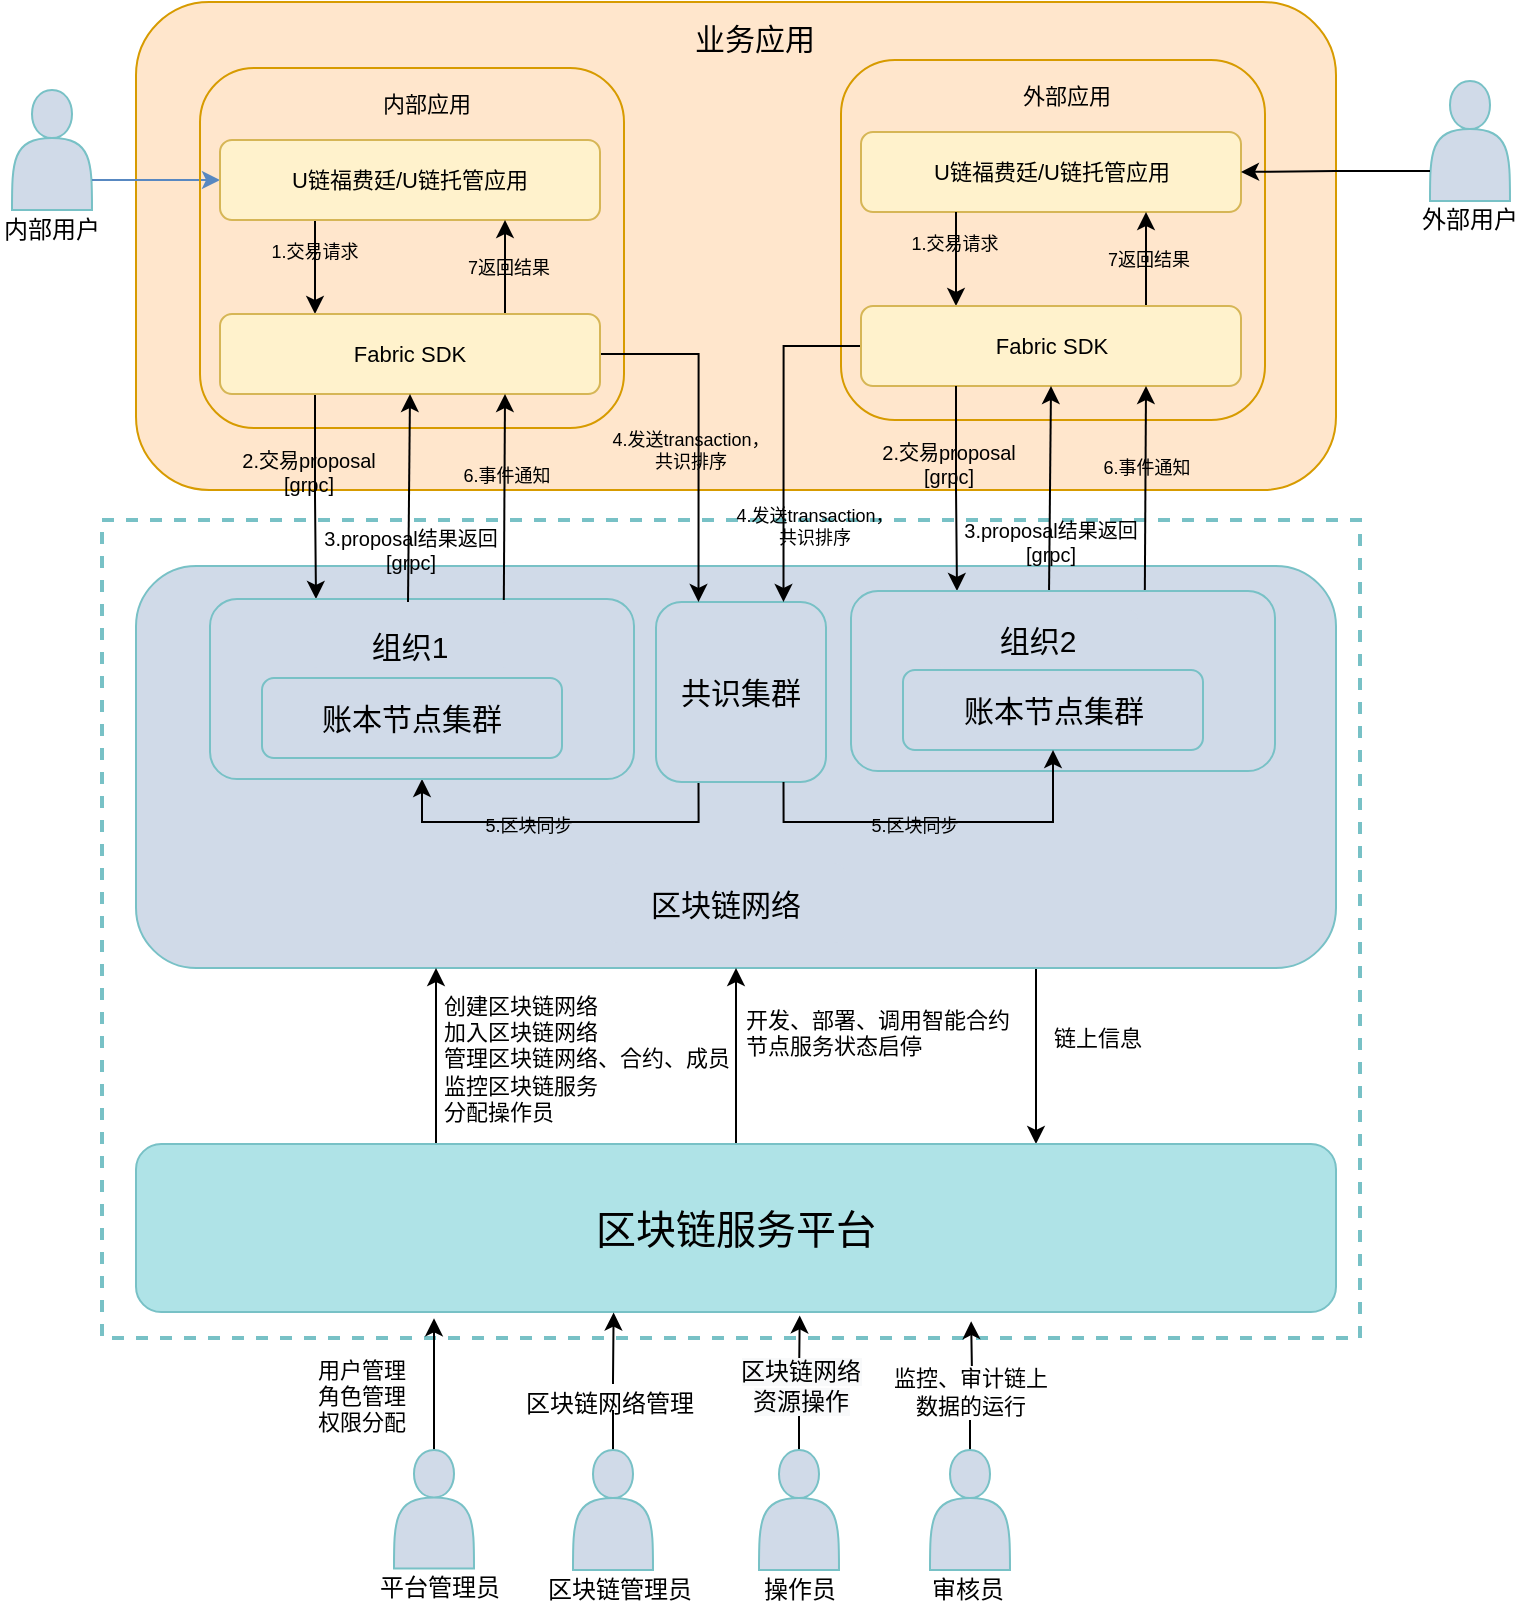 <mxfile pages="1" version="11.2.4" type="github"><diagram id="Vro3wIGTHkWK_5EGDXlt" name="Page-1"><mxGraphModel dx="1351" dy="836" grid="0" gridSize="10" guides="1" tooltips="1" connect="1" arrows="1" fold="1" page="1" pageScale="1" pageWidth="2339" pageHeight="3300" math="0" shadow="0"><root><mxCell id="0"/><mxCell id="1" parent="0"/><mxCell id="tJO_dVrajxQCJKcSjhq9-28" value="" style="rounded=0;whiteSpace=wrap;html=1;fillColor=#ffffff;fontSize=11;strokeWidth=2;strokeColor=#78C1C6;dashed=1;" vertex="1" parent="1"><mxGeometry x="183" y="622" width="629" height="409" as="geometry"/></mxCell><mxCell id="VxAl2y5SMC4hyknjsmzJ-8" value="" style="rounded=1;whiteSpace=wrap;html=1;strokeColor=#d79b00;fillColor=#ffe6cc;fontSize=12;align=center;" parent="1" vertex="1"><mxGeometry x="200" y="363" width="600" height="244" as="geometry"/></mxCell><mxCell id="tJO_dVrajxQCJKcSjhq9-3" style="edgeStyle=orthogonalEdgeStyle;rounded=0;orthogonalLoop=1;jettySize=auto;html=1;exitX=0.75;exitY=1;exitDx=0;exitDy=0;entryX=0.75;entryY=0;entryDx=0;entryDy=0;" edge="1" parent="1" source="VxAl2y5SMC4hyknjsmzJ-52" target="VxAl2y5SMC4hyknjsmzJ-53"><mxGeometry relative="1" as="geometry"/></mxCell><mxCell id="VxAl2y5SMC4hyknjsmzJ-52" value="" style="rounded=1;whiteSpace=wrap;html=1;strokeColor=#78C1C6;fillColor=#D0DAE8;fontSize=11;align=center;" parent="1" vertex="1"><mxGeometry x="200" y="645" width="600" height="201" as="geometry"/></mxCell><mxCell id="pRwLWyqp8q-rQFT1WpuC-86" style="edgeStyle=orthogonalEdgeStyle;rounded=0;orthogonalLoop=1;jettySize=auto;html=1;exitX=0.25;exitY=1;exitDx=0;exitDy=0;entryX=0.5;entryY=1;entryDx=0;entryDy=0;fontSize=9;" parent="1" source="VxAl2y5SMC4hyknjsmzJ-22" target="VxAl2y5SMC4hyknjsmzJ-17" edge="1"><mxGeometry relative="1" as="geometry"/></mxCell><mxCell id="pRwLWyqp8q-rQFT1WpuC-87" value="5.区块同步" style="text;html=1;resizable=0;points=[];align=center;verticalAlign=middle;labelBackgroundColor=none;fontSize=9;" parent="pRwLWyqp8q-rQFT1WpuC-86" vertex="1" connectable="0"><mxGeometry x="0.173" y="2" relative="1" as="geometry"><mxPoint as="offset"/></mxGeometry></mxCell><mxCell id="pRwLWyqp8q-rQFT1WpuC-109" style="edgeStyle=orthogonalEdgeStyle;rounded=0;orthogonalLoop=1;jettySize=auto;html=1;exitX=0.75;exitY=1;exitDx=0;exitDy=0;entryX=0.5;entryY=1;entryDx=0;entryDy=0;fontSize=9;" parent="1" source="VxAl2y5SMC4hyknjsmzJ-86" target="pRwLWyqp8q-rQFT1WpuC-106" edge="1"><mxGeometry relative="1" as="geometry"/></mxCell><mxCell id="pRwLWyqp8q-rQFT1WpuC-110" value="5.区块同步" style="text;html=1;resizable=0;points=[];align=center;verticalAlign=middle;labelBackgroundColor=none;fontSize=9;" parent="pRwLWyqp8q-rQFT1WpuC-109" vertex="1" connectable="0"><mxGeometry x="-0.114" y="-2" relative="1" as="geometry"><mxPoint as="offset"/></mxGeometry></mxCell><mxCell id="VxAl2y5SMC4hyknjsmzJ-22" value="共识集群" style="rounded=1;whiteSpace=wrap;html=1;strokeColor=#78C1C6;fillColor=#D0DAE8;fontSize=15;align=center;" parent="1" vertex="1"><mxGeometry x="460" y="663" width="85" height="90" as="geometry"/></mxCell><mxCell id="pRwLWyqp8q-rQFT1WpuC-113" style="edgeStyle=orthogonalEdgeStyle;rounded=0;orthogonalLoop=1;jettySize=auto;html=1;exitX=0.5;exitY=0;exitDx=0;exitDy=0;entryX=0.5;entryY=1;entryDx=0;entryDy=0;fontSize=9;" parent="1" source="VxAl2y5SMC4hyknjsmzJ-53" target="VxAl2y5SMC4hyknjsmzJ-52" edge="1"><mxGeometry relative="1" as="geometry"/></mxCell><mxCell id="tJO_dVrajxQCJKcSjhq9-1" style="edgeStyle=orthogonalEdgeStyle;rounded=0;orthogonalLoop=1;jettySize=auto;html=1;exitX=0.25;exitY=0;exitDx=0;exitDy=0;entryX=0.25;entryY=1;entryDx=0;entryDy=0;" edge="1" parent="1" source="VxAl2y5SMC4hyknjsmzJ-53" target="VxAl2y5SMC4hyknjsmzJ-52"><mxGeometry relative="1" as="geometry"/></mxCell><mxCell id="VxAl2y5SMC4hyknjsmzJ-53" value="区块链服务平台" style="rounded=1;whiteSpace=wrap;html=1;strokeColor=#78C1C6;fillColor=#AFE3E7;fontSize=20;align=center;" parent="1" vertex="1"><mxGeometry x="200" y="934" width="600" height="84" as="geometry"/></mxCell><mxCell id="VxAl2y5SMC4hyknjsmzJ-55" value="区块链网络" style="rounded=1;whiteSpace=wrap;html=1;strokeColor=none;fillColor=#D0DAE8;fontSize=15;align=center;" parent="1" vertex="1"><mxGeometry x="435" y="793.5" width="120" height="40" as="geometry"/></mxCell><mxCell id="VxAl2y5SMC4hyknjsmzJ-69" value="" style="group" parent="1" vertex="1" connectable="0"><mxGeometry x="132" y="407" width="60" height="80" as="geometry"/></mxCell><mxCell id="VxAl2y5SMC4hyknjsmzJ-4" value="" style="shape=actor;whiteSpace=wrap;html=1;rounded=1;strokeColor=#78C1C6;fillColor=#D0DAE8;fontSize=20;align=center;" parent="VxAl2y5SMC4hyknjsmzJ-69" vertex="1"><mxGeometry x="6" width="40" height="60" as="geometry"/></mxCell><mxCell id="VxAl2y5SMC4hyknjsmzJ-7" value="内部用户" style="text;html=1;resizable=0;points=[];autosize=1;align=left;verticalAlign=top;spacingTop=-4;fontSize=12;" parent="VxAl2y5SMC4hyknjsmzJ-69" vertex="1"><mxGeometry y="60" width="60" height="20" as="geometry"/></mxCell><mxCell id="VxAl2y5SMC4hyknjsmzJ-70" value="" style="group" parent="1" vertex="1" connectable="0"><mxGeometry x="841" y="401.5" width="60" height="80" as="geometry"/></mxCell><mxCell id="VxAl2y5SMC4hyknjsmzJ-71" value="" style="shape=actor;whiteSpace=wrap;html=1;rounded=1;strokeColor=#78C1C6;fillColor=#D0DAE8;fontSize=20;align=center;" parent="VxAl2y5SMC4hyknjsmzJ-70" vertex="1"><mxGeometry x="6" y="1" width="40" height="60" as="geometry"/></mxCell><mxCell id="VxAl2y5SMC4hyknjsmzJ-72" value="外部用户" style="text;html=1;resizable=0;points=[];autosize=1;align=left;verticalAlign=top;spacingTop=-4;fontSize=12;" parent="VxAl2y5SMC4hyknjsmzJ-70" vertex="1"><mxGeometry y="60" width="60" height="20" as="geometry"/></mxCell><mxCell id="VxAl2y5SMC4hyknjsmzJ-73" style="edgeStyle=orthogonalEdgeStyle;rounded=0;orthogonalLoop=1;jettySize=auto;html=1;exitX=1;exitY=0.75;exitDx=0;exitDy=0;entryX=0;entryY=0.5;entryDx=0;entryDy=0;strokeColor=#5888C1;fontSize=11;" parent="1" source="VxAl2y5SMC4hyknjsmzJ-4" target="VxAl2y5SMC4hyknjsmzJ-13" edge="1"><mxGeometry relative="1" as="geometry"><mxPoint x="211.706" y="452.706" as="targetPoint"/></mxGeometry></mxCell><mxCell id="VxAl2y5SMC4hyknjsmzJ-105" value="用户管理&lt;br&gt;角色管理&lt;br&gt;权限分配" style="text;html=1;fontSize=11;" parent="1" vertex="1"><mxGeometry x="289" y="1034" width="54" height="53" as="geometry"/></mxCell><mxCell id="VxAl2y5SMC4hyknjsmzJ-108" value="创建区块链网络&lt;br&gt;加入区块链网络&lt;br&gt;管理区块链网络、合约、成员&lt;br&gt;监控区块链服务&lt;br&gt;分配操作员" style="text;html=1;fontSize=11;" parent="1" vertex="1"><mxGeometry x="351.5" y="851.5" width="161" height="63" as="geometry"/></mxCell><mxCell id="VxAl2y5SMC4hyknjsmzJ-110" value="开发、部署、调用智能合约&lt;br&gt;节点服务状态启停" style="text;html=1;fontSize=11;" parent="1" vertex="1"><mxGeometry x="502.5" y="858.5" width="149" height="40" as="geometry"/></mxCell><mxCell id="VxAl2y5SMC4hyknjsmzJ-9" value="业务应用" style="rounded=1;whiteSpace=wrap;html=1;strokeColor=none;fillColor=none;fontSize=15;align=center;" parent="1" vertex="1"><mxGeometry x="459.58" y="366" width="98.8" height="30" as="geometry"/></mxCell><mxCell id="VxAl2y5SMC4hyknjsmzJ-61" value="" style="group;strokeColor=#D79B00;rounded=1;fillColor=none;" parent="1" vertex="1" connectable="0"><mxGeometry x="232" y="396" width="212" height="180" as="geometry"/></mxCell><mxCell id="pRwLWyqp8q-rQFT1WpuC-70" style="edgeStyle=orthogonalEdgeStyle;rounded=0;orthogonalLoop=1;jettySize=auto;html=1;exitX=0.25;exitY=1;exitDx=0;exitDy=0;entryX=0.25;entryY=0;entryDx=0;entryDy=0;fontSize=9;" parent="1" source="VxAl2y5SMC4hyknjsmzJ-13" target="pRwLWyqp8q-rQFT1WpuC-4" edge="1"><mxGeometry relative="1" as="geometry"/></mxCell><mxCell id="pRwLWyqp8q-rQFT1WpuC-77" value="1.交易请求" style="text;html=1;resizable=0;points=[];align=center;verticalAlign=middle;labelBackgroundColor=none;fontSize=9;" parent="pRwLWyqp8q-rQFT1WpuC-70" vertex="1" connectable="0"><mxGeometry x="-0.319" y="-1" relative="1" as="geometry"><mxPoint as="offset"/></mxGeometry></mxCell><mxCell id="VxAl2y5SMC4hyknjsmzJ-13" value="U链福费廷/U链托管应用" style="rounded=1;whiteSpace=wrap;html=1;strokeColor=#d6b656;fillColor=#fff2cc;fontSize=11;align=center;" parent="1" vertex="1"><mxGeometry x="242" y="432" width="190" height="40" as="geometry"/></mxCell><mxCell id="VxAl2y5SMC4hyknjsmzJ-58" value="内部应用" style="rounded=1;whiteSpace=wrap;html=1;strokeColor=none;fillColor=none;fontSize=11;align=center;arcSize=50;" parent="1" vertex="1"><mxGeometry x="309.564" y="404.5" width="71.136" height="18.621" as="geometry"/></mxCell><mxCell id="pRwLWyqp8q-rQFT1WpuC-71" style="edgeStyle=orthogonalEdgeStyle;rounded=0;orthogonalLoop=1;jettySize=auto;html=1;exitX=0.75;exitY=0;exitDx=0;exitDy=0;entryX=0.75;entryY=1;entryDx=0;entryDy=0;fontSize=9;" parent="1" source="pRwLWyqp8q-rQFT1WpuC-4" target="VxAl2y5SMC4hyknjsmzJ-13" edge="1"><mxGeometry relative="1" as="geometry"/></mxCell><mxCell id="pRwLWyqp8q-rQFT1WpuC-78" value="7返回结果" style="text;html=1;resizable=0;points=[];align=center;verticalAlign=middle;labelBackgroundColor=none;fontSize=9;" parent="pRwLWyqp8q-rQFT1WpuC-71" vertex="1" connectable="0"><mxGeometry x="-0.021" y="-1" relative="1" as="geometry"><mxPoint as="offset"/></mxGeometry></mxCell><mxCell id="pRwLWyqp8q-rQFT1WpuC-73" style="edgeStyle=orthogonalEdgeStyle;rounded=0;orthogonalLoop=1;jettySize=auto;html=1;exitX=0.25;exitY=1;exitDx=0;exitDy=0;entryX=0.25;entryY=0;entryDx=0;entryDy=0;fontSize=9;" parent="1" source="pRwLWyqp8q-rQFT1WpuC-4" target="VxAl2y5SMC4hyknjsmzJ-17" edge="1"><mxGeometry relative="1" as="geometry"/></mxCell><mxCell id="pRwLWyqp8q-rQFT1WpuC-79" value="&lt;span style=&quot;font-size: 10px;&quot;&gt;2.交易proposal&lt;/span&gt;&lt;br style=&quot;font-size: 10px&quot;&gt;&lt;span style=&quot;font-size: 10px;&quot;&gt;[grpc]&lt;/span&gt;" style="text;html=1;resizable=0;points=[];align=center;verticalAlign=middle;labelBackgroundColor=none;fontSize=9;" parent="pRwLWyqp8q-rQFT1WpuC-73" vertex="1" connectable="0"><mxGeometry x="-0.255" y="-4" relative="1" as="geometry"><mxPoint as="offset"/></mxGeometry></mxCell><mxCell id="pRwLWyqp8q-rQFT1WpuC-84" style="edgeStyle=orthogonalEdgeStyle;rounded=0;orthogonalLoop=1;jettySize=auto;html=1;exitX=1;exitY=0.5;exitDx=0;exitDy=0;entryX=0.25;entryY=0;entryDx=0;entryDy=0;fontSize=9;" parent="1" source="pRwLWyqp8q-rQFT1WpuC-4" target="VxAl2y5SMC4hyknjsmzJ-22" edge="1"><mxGeometry relative="1" as="geometry"/></mxCell><mxCell id="pRwLWyqp8q-rQFT1WpuC-85" value="4.发送transaction，&lt;br&gt;共识排序" style="text;html=1;resizable=0;points=[];align=center;verticalAlign=middle;labelBackgroundColor=none;fontSize=9;" parent="pRwLWyqp8q-rQFT1WpuC-84" vertex="1" connectable="0"><mxGeometry x="0.122" relative="1" as="geometry"><mxPoint x="-5" as="offset"/></mxGeometry></mxCell><mxCell id="pRwLWyqp8q-rQFT1WpuC-4" value="Fabric SDK" style="rounded=1;whiteSpace=wrap;html=1;strokeColor=#d6b656;fillColor=#fff2cc;fontSize=11;align=center;" parent="1" vertex="1"><mxGeometry x="242" y="519" width="190" height="40" as="geometry"/></mxCell><mxCell id="VxAl2y5SMC4hyknjsmzJ-17" value="" style="rounded=1;whiteSpace=wrap;html=1;strokeColor=#78C1C6;fillColor=#D0DAE8;fontSize=20;align=center;" parent="1" vertex="1"><mxGeometry x="237" y="661.5" width="212" height="90" as="geometry"/></mxCell><mxCell id="VxAl2y5SMC4hyknjsmzJ-18" value="组织1" style="rounded=1;whiteSpace=wrap;html=1;strokeColor=none;fillColor=#D0DAE8;fontSize=15;align=center;" parent="1" vertex="1"><mxGeometry x="287" y="673" width="100" height="23" as="geometry"/></mxCell><mxCell id="VxAl2y5SMC4hyknjsmzJ-33" value="账本节点集群" style="rounded=1;whiteSpace=wrap;html=1;strokeColor=#78C1C6;fillColor=#D0DAE8;fontSize=15;align=center;" parent="1" vertex="1"><mxGeometry x="263" y="701" width="150" height="40" as="geometry"/></mxCell><mxCell id="pRwLWyqp8q-rQFT1WpuC-75" value="" style="endArrow=classic;html=1;fontSize=9;entryX=0.5;entryY=1;entryDx=0;entryDy=0;exitX=0.467;exitY=0.017;exitDx=0;exitDy=0;exitPerimeter=0;" parent="1" source="VxAl2y5SMC4hyknjsmzJ-17" target="pRwLWyqp8q-rQFT1WpuC-4" edge="1"><mxGeometry width="50" height="50" relative="1" as="geometry"><mxPoint x="312" y="651" as="sourcePoint"/><mxPoint x="362" y="601" as="targetPoint"/></mxGeometry></mxCell><mxCell id="pRwLWyqp8q-rQFT1WpuC-80" value="&lt;span style=&quot;font-size: 10px;&quot;&gt;3.proposal结果返回&lt;/span&gt;&lt;br style=&quot;font-size: 10px&quot;&gt;&lt;span style=&quot;font-size: 10px;&quot;&gt;[grpc]&lt;/span&gt;" style="text;html=1;resizable=0;points=[];align=center;verticalAlign=middle;labelBackgroundColor=none;fontSize=9;" parent="pRwLWyqp8q-rQFT1WpuC-75" vertex="1" connectable="0"><mxGeometry x="-0.263" relative="1" as="geometry"><mxPoint y="12" as="offset"/></mxGeometry></mxCell><mxCell id="pRwLWyqp8q-rQFT1WpuC-76" value="" style="endArrow=classic;html=1;fontSize=9;entryX=0.75;entryY=1;entryDx=0;entryDy=0;exitX=0.693;exitY=0.006;exitDx=0;exitDy=0;exitPerimeter=0;" parent="1" source="VxAl2y5SMC4hyknjsmzJ-17" target="pRwLWyqp8q-rQFT1WpuC-4" edge="1"><mxGeometry width="50" height="50" relative="1" as="geometry"><mxPoint x="351" y="658" as="sourcePoint"/><mxPoint x="401" y="608" as="targetPoint"/></mxGeometry></mxCell><mxCell id="pRwLWyqp8q-rQFT1WpuC-81" value="6.事件通知" style="text;html=1;resizable=0;points=[];align=center;verticalAlign=middle;labelBackgroundColor=none;fontSize=9;" parent="pRwLWyqp8q-rQFT1WpuC-76" vertex="1" connectable="0"><mxGeometry x="0.213" relative="1" as="geometry"><mxPoint as="offset"/></mxGeometry></mxCell><mxCell id="pRwLWyqp8q-rQFT1WpuC-88" value="" style="group;strokeColor=#D79B00;rounded=1;fillColor=none;" parent="1" vertex="1" connectable="0"><mxGeometry x="552.5" y="392" width="212" height="180" as="geometry"/></mxCell><mxCell id="pRwLWyqp8q-rQFT1WpuC-89" value="外部应用" style="rounded=1;whiteSpace=wrap;html=1;strokeColor=none;fillColor=none;fontSize=11;align=center;arcSize=50;" parent="1" vertex="1"><mxGeometry x="630.064" y="400.5" width="71.136" height="18.621" as="geometry"/></mxCell><mxCell id="pRwLWyqp8q-rQFT1WpuC-90" value="U链福费廷/U链托管应用" style="rounded=1;whiteSpace=wrap;html=1;strokeColor=#d6b656;fillColor=#fff2cc;fontSize=11;align=center;" parent="1" vertex="1"><mxGeometry x="562.5" y="428" width="190" height="40" as="geometry"/></mxCell><mxCell id="pRwLWyqp8q-rQFT1WpuC-91" style="edgeStyle=orthogonalEdgeStyle;rounded=0;orthogonalLoop=1;jettySize=auto;html=1;exitX=0.25;exitY=1;exitDx=0;exitDy=0;entryX=0.25;entryY=0;entryDx=0;entryDy=0;fontSize=9;" parent="1" source="pRwLWyqp8q-rQFT1WpuC-90" target="pRwLWyqp8q-rQFT1WpuC-95" edge="1"><mxGeometry relative="1" as="geometry"/></mxCell><mxCell id="pRwLWyqp8q-rQFT1WpuC-92" value="1.交易请求" style="text;html=1;resizable=0;points=[];align=center;verticalAlign=middle;labelBackgroundColor=none;fontSize=9;" parent="pRwLWyqp8q-rQFT1WpuC-91" vertex="1" connectable="0"><mxGeometry x="-0.319" y="-1" relative="1" as="geometry"><mxPoint as="offset"/></mxGeometry></mxCell><mxCell id="pRwLWyqp8q-rQFT1WpuC-93" style="edgeStyle=orthogonalEdgeStyle;rounded=0;orthogonalLoop=1;jettySize=auto;html=1;exitX=0.75;exitY=0;exitDx=0;exitDy=0;entryX=0.75;entryY=1;entryDx=0;entryDy=0;fontSize=9;" parent="1" source="pRwLWyqp8q-rQFT1WpuC-95" target="pRwLWyqp8q-rQFT1WpuC-90" edge="1"><mxGeometry relative="1" as="geometry"/></mxCell><mxCell id="pRwLWyqp8q-rQFT1WpuC-94" value="7返回结果" style="text;html=1;resizable=0;points=[];align=center;verticalAlign=middle;labelBackgroundColor=none;fontSize=9;" parent="pRwLWyqp8q-rQFT1WpuC-93" vertex="1" connectable="0"><mxGeometry x="-0.021" y="-1" relative="1" as="geometry"><mxPoint as="offset"/></mxGeometry></mxCell><mxCell id="pRwLWyqp8q-rQFT1WpuC-107" style="edgeStyle=orthogonalEdgeStyle;rounded=0;orthogonalLoop=1;jettySize=auto;html=1;exitX=0;exitY=0.5;exitDx=0;exitDy=0;entryX=0.75;entryY=0;entryDx=0;entryDy=0;fontSize=9;" parent="1" source="pRwLWyqp8q-rQFT1WpuC-95" target="VxAl2y5SMC4hyknjsmzJ-22" edge="1"><mxGeometry relative="1" as="geometry"/></mxCell><mxCell id="pRwLWyqp8q-rQFT1WpuC-108" value="&lt;span&gt;4.发送transaction，&lt;br&gt;共识排序&lt;/span&gt;" style="text;html=1;resizable=0;points=[];align=center;verticalAlign=middle;labelBackgroundColor=none;fontSize=9;" parent="pRwLWyqp8q-rQFT1WpuC-107" vertex="1" connectable="0"><mxGeometry x="0.544" relative="1" as="geometry"><mxPoint x="15" as="offset"/></mxGeometry></mxCell><mxCell id="pRwLWyqp8q-rQFT1WpuC-95" value="Fabric SDK" style="rounded=1;whiteSpace=wrap;html=1;strokeColor=#d6b656;fillColor=#fff2cc;fontSize=11;align=center;" parent="1" vertex="1"><mxGeometry x="562.5" y="515" width="190" height="40" as="geometry"/></mxCell><mxCell id="pRwLWyqp8q-rQFT1WpuC-96" style="edgeStyle=orthogonalEdgeStyle;rounded=0;orthogonalLoop=1;jettySize=auto;html=1;exitX=0.25;exitY=1;exitDx=0;exitDy=0;entryX=0.25;entryY=0;entryDx=0;entryDy=0;fontSize=9;" parent="1" source="pRwLWyqp8q-rQFT1WpuC-95" target="pRwLWyqp8q-rQFT1WpuC-106" edge="1"><mxGeometry relative="1" as="geometry"/></mxCell><mxCell id="pRwLWyqp8q-rQFT1WpuC-97" value="&lt;span style=&quot;font-size: 10px;&quot;&gt;2.交易proposal&lt;/span&gt;&lt;br style=&quot;font-size: 10px&quot;&gt;&lt;span style=&quot;font-size: 10px;&quot;&gt;[grpc]&lt;/span&gt;" style="text;html=1;resizable=0;points=[];align=center;verticalAlign=middle;labelBackgroundColor=none;fontSize=9;" parent="pRwLWyqp8q-rQFT1WpuC-96" vertex="1" connectable="0"><mxGeometry x="-0.255" y="-4" relative="1" as="geometry"><mxPoint as="offset"/></mxGeometry></mxCell><mxCell id="pRwLWyqp8q-rQFT1WpuC-98" value="" style="endArrow=classic;html=1;fontSize=9;entryX=0.5;entryY=1;entryDx=0;entryDy=0;exitX=0.467;exitY=0.017;exitDx=0;exitDy=0;exitPerimeter=0;" parent="1" source="pRwLWyqp8q-rQFT1WpuC-106" target="pRwLWyqp8q-rQFT1WpuC-95" edge="1"><mxGeometry width="50" height="50" relative="1" as="geometry"><mxPoint x="632.5" y="647" as="sourcePoint"/><mxPoint x="682.5" y="597" as="targetPoint"/></mxGeometry></mxCell><mxCell id="pRwLWyqp8q-rQFT1WpuC-99" value="&lt;span style=&quot;font-size: 10px;&quot;&gt;3.proposal结果返回&lt;/span&gt;&lt;br style=&quot;font-size: 10px&quot;&gt;&lt;span style=&quot;font-size: 10px;&quot;&gt;[grpc]&lt;/span&gt;" style="text;html=1;resizable=0;points=[];align=center;verticalAlign=middle;labelBackgroundColor=none;fontSize=9;" parent="pRwLWyqp8q-rQFT1WpuC-98" vertex="1" connectable="0"><mxGeometry x="-0.263" relative="1" as="geometry"><mxPoint y="12" as="offset"/></mxGeometry></mxCell><mxCell id="pRwLWyqp8q-rQFT1WpuC-100" value="" style="endArrow=classic;html=1;fontSize=9;entryX=0.75;entryY=1;entryDx=0;entryDy=0;exitX=0.693;exitY=0.006;exitDx=0;exitDy=0;exitPerimeter=0;" parent="1" source="pRwLWyqp8q-rQFT1WpuC-106" target="pRwLWyqp8q-rQFT1WpuC-95" edge="1"><mxGeometry width="50" height="50" relative="1" as="geometry"><mxPoint x="671.5" y="654" as="sourcePoint"/><mxPoint x="721.5" y="604" as="targetPoint"/></mxGeometry></mxCell><mxCell id="pRwLWyqp8q-rQFT1WpuC-101" value="6.事件通知" style="text;html=1;resizable=0;points=[];align=center;verticalAlign=middle;labelBackgroundColor=none;fontSize=9;" parent="pRwLWyqp8q-rQFT1WpuC-100" vertex="1" connectable="0"><mxGeometry x="0.213" relative="1" as="geometry"><mxPoint as="offset"/></mxGeometry></mxCell><mxCell id="pRwLWyqp8q-rQFT1WpuC-104" value="组织1" style="rounded=1;whiteSpace=wrap;html=1;strokeColor=none;fillColor=#D0DAE8;fontSize=15;align=center;" parent="1" vertex="1"><mxGeometry x="607.5" y="669" width="100" height="23" as="geometry"/></mxCell><mxCell id="pRwLWyqp8q-rQFT1WpuC-105" value="peer集群" style="rounded=1;whiteSpace=wrap;html=1;strokeColor=#78C1C6;fillColor=#D0DAE8;fontSize=15;align=center;" parent="1" vertex="1"><mxGeometry x="583.5" y="697" width="150" height="40" as="geometry"/></mxCell><mxCell id="pRwLWyqp8q-rQFT1WpuC-106" value="" style="rounded=1;whiteSpace=wrap;html=1;strokeColor=#78C1C6;fillColor=#D0DAE8;fontSize=20;align=center;" parent="1" vertex="1"><mxGeometry x="557.5" y="657.5" width="212" height="90" as="geometry"/></mxCell><mxCell id="VxAl2y5SMC4hyknjsmzJ-80" value="组织2" style="rounded=1;whiteSpace=wrap;html=1;strokeColor=none;fillColor=#D0DAE8;fontSize=15;align=center;" parent="1" vertex="1"><mxGeometry x="601" y="667" width="100" height="29" as="geometry"/></mxCell><mxCell id="VxAl2y5SMC4hyknjsmzJ-86" value="账本节点集群" style="rounded=1;whiteSpace=wrap;html=1;strokeColor=#78C1C6;fillColor=#D0DAE8;fontSize=15;align=center;" parent="1" vertex="1"><mxGeometry x="583.5" y="697" width="150" height="40" as="geometry"/></mxCell><mxCell id="pRwLWyqp8q-rQFT1WpuC-111" style="edgeStyle=orthogonalEdgeStyle;rounded=0;orthogonalLoop=1;jettySize=auto;html=1;exitX=0.75;exitY=1;exitDx=0;exitDy=0;entryX=0.5;entryY=1;entryDx=0;entryDy=0;fontSize=9;" parent="1" source="VxAl2y5SMC4hyknjsmzJ-22" target="VxAl2y5SMC4hyknjsmzJ-86" edge="1"><mxGeometry relative="1" as="geometry"><mxPoint x="524" y="753" as="sourcePoint"/><mxPoint x="664" y="748" as="targetPoint"/></mxGeometry></mxCell><mxCell id="pRwLWyqp8q-rQFT1WpuC-112" value="5.区块同步" style="text;html=1;resizable=0;points=[];align=center;verticalAlign=middle;labelBackgroundColor=none;fontSize=9;" parent="pRwLWyqp8q-rQFT1WpuC-111" vertex="1" connectable="0"><mxGeometry x="-0.114" y="-2" relative="1" as="geometry"><mxPoint as="offset"/></mxGeometry></mxCell><mxCell id="pRwLWyqp8q-rQFT1WpuC-115" style="edgeStyle=orthogonalEdgeStyle;rounded=0;orthogonalLoop=1;jettySize=auto;html=1;exitX=0;exitY=0.75;exitDx=0;exitDy=0;entryX=1;entryY=0.5;entryDx=0;entryDy=0;fontSize=9;" parent="1" source="VxAl2y5SMC4hyknjsmzJ-71" target="pRwLWyqp8q-rQFT1WpuC-90" edge="1"><mxGeometry relative="1" as="geometry"/></mxCell><mxCell id="tJO_dVrajxQCJKcSjhq9-4" value="链上信息" style="text;html=1;resizable=0;points=[];autosize=1;align=left;verticalAlign=top;spacingTop=-4;fontSize=11;" vertex="1" parent="1"><mxGeometry x="657" y="872" width="58" height="14" as="geometry"/></mxCell><mxCell id="tJO_dVrajxQCJKcSjhq9-17" style="edgeStyle=orthogonalEdgeStyle;rounded=0;orthogonalLoop=1;jettySize=auto;html=1;exitX=0.5;exitY=0;exitDx=0;exitDy=0;fontSize=11;" edge="1" parent="1" source="tJO_dVrajxQCJKcSjhq9-6"><mxGeometry relative="1" as="geometry"><mxPoint x="349" y="1021.143" as="targetPoint"/></mxGeometry></mxCell><mxCell id="tJO_dVrajxQCJKcSjhq9-18" style="edgeStyle=orthogonalEdgeStyle;rounded=0;orthogonalLoop=1;jettySize=auto;html=1;exitX=0.5;exitY=0;exitDx=0;exitDy=0;entryX=0.398;entryY=1.003;entryDx=0;entryDy=0;entryPerimeter=0;fontSize=11;" edge="1" parent="1" source="tJO_dVrajxQCJKcSjhq9-9" target="VxAl2y5SMC4hyknjsmzJ-53"><mxGeometry relative="1" as="geometry"/></mxCell><mxCell id="tJO_dVrajxQCJKcSjhq9-19" style="edgeStyle=orthogonalEdgeStyle;rounded=0;orthogonalLoop=1;jettySize=auto;html=1;exitX=0.5;exitY=0;exitDx=0;exitDy=0;fontSize=11;" edge="1" parent="1" source="tJO_dVrajxQCJKcSjhq9-12"><mxGeometry relative="1" as="geometry"><mxPoint x="531.857" y="1019.714" as="targetPoint"/></mxGeometry></mxCell><mxCell id="tJO_dVrajxQCJKcSjhq9-22" value="&lt;span style=&quot;font-size: 12px ; text-align: left ; background-color: rgb(248 , 249 , 250)&quot;&gt;区块链网络&lt;/span&gt;&lt;br style=&quot;font-size: 12px ; text-align: left&quot;&gt;&lt;span style=&quot;font-size: 12px ; text-align: left ; background-color: rgb(248 , 249 , 250)&quot;&gt;资源操作&lt;/span&gt;" style="text;html=1;resizable=0;points=[];align=center;verticalAlign=middle;labelBackgroundColor=#ffffff;fontSize=11;" vertex="1" connectable="0" parent="tJO_dVrajxQCJKcSjhq9-19"><mxGeometry x="-0.064" relative="1" as="geometry"><mxPoint as="offset"/></mxGeometry></mxCell><mxCell id="tJO_dVrajxQCJKcSjhq9-20" style="edgeStyle=orthogonalEdgeStyle;rounded=0;orthogonalLoop=1;jettySize=auto;html=1;exitX=0.5;exitY=0;exitDx=0;exitDy=0;fontSize=11;" edge="1" parent="1" source="tJO_dVrajxQCJKcSjhq9-15"><mxGeometry relative="1" as="geometry"><mxPoint x="617.571" y="1022.571" as="targetPoint"/></mxGeometry></mxCell><mxCell id="tJO_dVrajxQCJKcSjhq9-27" value="监控、审计链上&lt;br&gt;数据的运行" style="text;html=1;resizable=0;points=[];align=center;verticalAlign=middle;labelBackgroundColor=#ffffff;fontSize=11;" vertex="1" connectable="0" parent="tJO_dVrajxQCJKcSjhq9-20"><mxGeometry x="-0.111" relative="1" as="geometry"><mxPoint as="offset"/></mxGeometry></mxCell><mxCell id="tJO_dVrajxQCJKcSjhq9-6" value="" style="shape=actor;whiteSpace=wrap;html=1;rounded=1;strokeColor=#78C1C6;fillColor=#D0DAE8;fontSize=20;align=center;" vertex="1" parent="1"><mxGeometry x="329" y="1087" width="40" height="59.25" as="geometry"/></mxCell><mxCell id="tJO_dVrajxQCJKcSjhq9-7" value="平台管理员" style="text;html=1;resizable=0;points=[];autosize=1;align=left;verticalAlign=top;spacingTop=-4;fontSize=12;" vertex="1" parent="1"><mxGeometry x="320" y="1146.25" width="70" height="14" as="geometry"/></mxCell><mxCell id="tJO_dVrajxQCJKcSjhq9-9" value="" style="shape=actor;whiteSpace=wrap;html=1;rounded=1;strokeColor=#78C1C6;fillColor=#D0DAE8;fontSize=20;align=center;" vertex="1" parent="1"><mxGeometry x="418.5" y="1087" width="40" height="60" as="geometry"/></mxCell><mxCell id="tJO_dVrajxQCJKcSjhq9-10" value="区块链管理员" style="text;html=1;resizable=0;points=[];autosize=1;align=left;verticalAlign=top;spacingTop=-4;fontSize=12;" vertex="1" parent="1"><mxGeometry x="403.5" y="1147" width="82" height="14" as="geometry"/></mxCell><mxCell id="tJO_dVrajxQCJKcSjhq9-12" value="" style="shape=actor;whiteSpace=wrap;html=1;rounded=1;strokeColor=#78C1C6;fillColor=#D0DAE8;fontSize=20;align=center;" vertex="1" parent="1"><mxGeometry x="511.5" y="1087" width="40" height="60" as="geometry"/></mxCell><mxCell id="tJO_dVrajxQCJKcSjhq9-13" value="操作员" style="text;html=1;resizable=0;points=[];autosize=1;align=left;verticalAlign=top;spacingTop=-4;fontSize=12;" vertex="1" parent="1"><mxGeometry x="511.5" y="1147" width="46" height="14" as="geometry"/></mxCell><mxCell id="tJO_dVrajxQCJKcSjhq9-15" value="" style="shape=actor;whiteSpace=wrap;html=1;rounded=1;strokeColor=#78C1C6;fillColor=#D0DAE8;fontSize=20;align=center;" vertex="1" parent="1"><mxGeometry x="597" y="1087" width="40" height="60" as="geometry"/></mxCell><mxCell id="tJO_dVrajxQCJKcSjhq9-16" value="审核员" style="text;html=1;resizable=0;points=[];autosize=1;align=left;verticalAlign=top;spacingTop=-4;fontSize=12;" vertex="1" parent="1"><mxGeometry x="596" y="1147" width="46" height="14" as="geometry"/></mxCell><mxCell id="tJO_dVrajxQCJKcSjhq9-21" value="&lt;span style=&quot;font-size: 12px&quot;&gt;区块链网络管理&lt;/span&gt;" style="text;html=1;resizable=0;points=[];autosize=1;align=left;verticalAlign=top;spacingTop=-4;fontSize=11;fillColor=#ffffff;" vertex="1" parent="1"><mxGeometry x="393" y="1054" width="94" height="13" as="geometry"/></mxCell></root></mxGraphModel></diagram></mxfile>